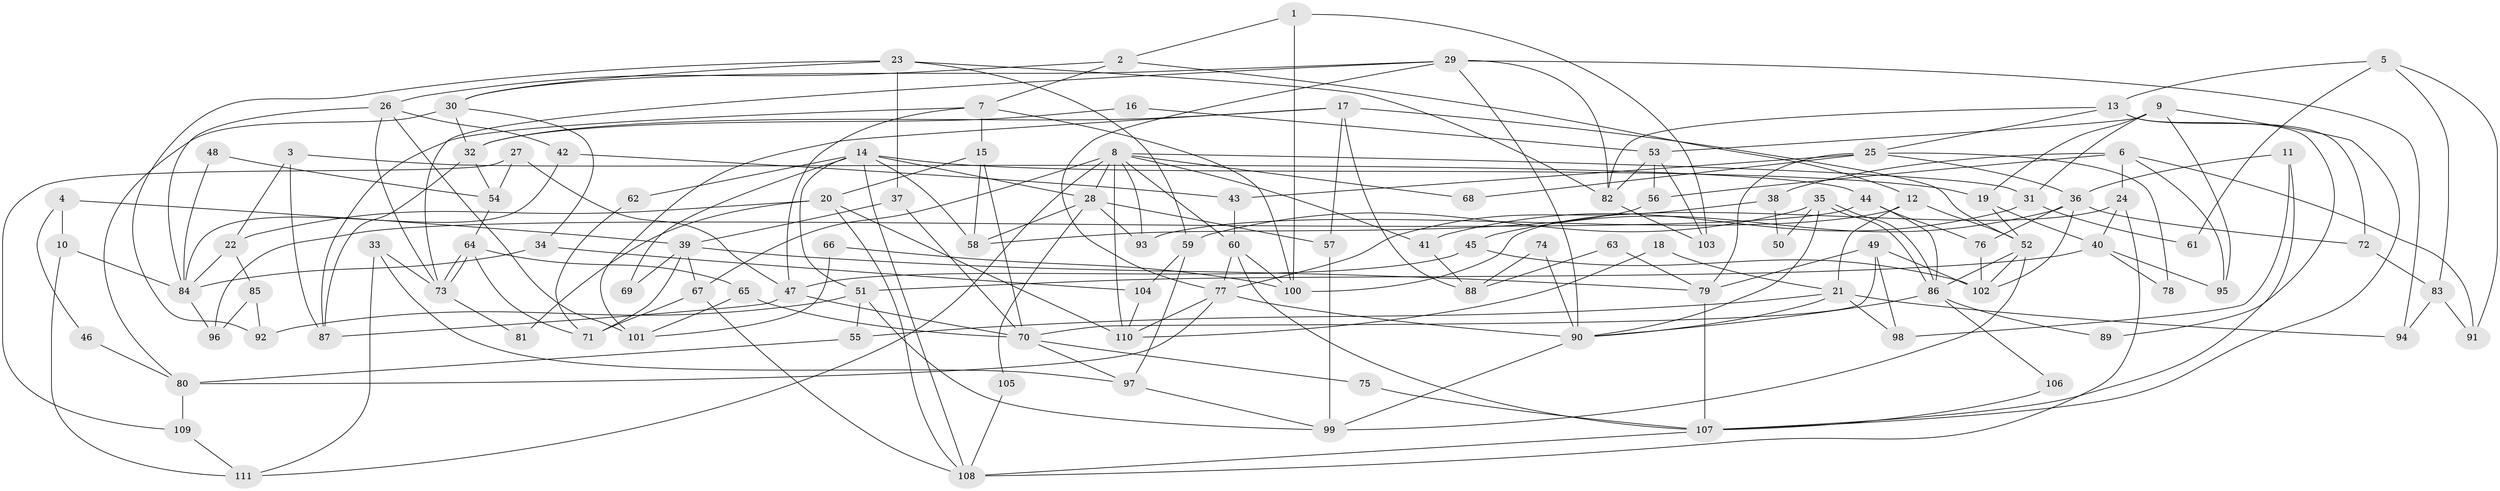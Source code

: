 // coarse degree distribution, {3: 0.22784810126582278, 4: 0.21518987341772153, 6: 0.12658227848101267, 11: 0.012658227848101266, 15: 0.012658227848101266, 9: 0.02531645569620253, 8: 0.012658227848101266, 2: 0.17721518987341772, 5: 0.1518987341772152, 7: 0.02531645569620253, 14: 0.012658227848101266}
// Generated by graph-tools (version 1.1) at 2025/51/03/04/25 22:51:08]
// undirected, 111 vertices, 222 edges
graph export_dot {
  node [color=gray90,style=filled];
  1;
  2;
  3;
  4;
  5;
  6;
  7;
  8;
  9;
  10;
  11;
  12;
  13;
  14;
  15;
  16;
  17;
  18;
  19;
  20;
  21;
  22;
  23;
  24;
  25;
  26;
  27;
  28;
  29;
  30;
  31;
  32;
  33;
  34;
  35;
  36;
  37;
  38;
  39;
  40;
  41;
  42;
  43;
  44;
  45;
  46;
  47;
  48;
  49;
  50;
  51;
  52;
  53;
  54;
  55;
  56;
  57;
  58;
  59;
  60;
  61;
  62;
  63;
  64;
  65;
  66;
  67;
  68;
  69;
  70;
  71;
  72;
  73;
  74;
  75;
  76;
  77;
  78;
  79;
  80;
  81;
  82;
  83;
  84;
  85;
  86;
  87;
  88;
  89;
  90;
  91;
  92;
  93;
  94;
  95;
  96;
  97;
  98;
  99;
  100;
  101;
  102;
  103;
  104;
  105;
  106;
  107;
  108;
  109;
  110;
  111;
  1 -- 103;
  1 -- 2;
  1 -- 100;
  2 -- 26;
  2 -- 12;
  2 -- 7;
  3 -- 87;
  3 -- 22;
  3 -- 44;
  4 -- 10;
  4 -- 39;
  4 -- 46;
  5 -- 13;
  5 -- 91;
  5 -- 61;
  5 -- 83;
  6 -- 95;
  6 -- 24;
  6 -- 38;
  6 -- 56;
  6 -- 91;
  7 -- 100;
  7 -- 15;
  7 -- 47;
  7 -- 87;
  8 -- 110;
  8 -- 28;
  8 -- 31;
  8 -- 41;
  8 -- 60;
  8 -- 67;
  8 -- 68;
  8 -- 93;
  8 -- 111;
  9 -- 19;
  9 -- 53;
  9 -- 31;
  9 -- 95;
  9 -- 107;
  10 -- 84;
  10 -- 111;
  11 -- 36;
  11 -- 107;
  11 -- 98;
  12 -- 52;
  12 -- 21;
  12 -- 93;
  13 -- 72;
  13 -- 82;
  13 -- 25;
  13 -- 89;
  14 -- 28;
  14 -- 108;
  14 -- 19;
  14 -- 51;
  14 -- 58;
  14 -- 62;
  14 -- 69;
  15 -- 70;
  15 -- 20;
  15 -- 58;
  16 -- 32;
  16 -- 53;
  17 -- 57;
  17 -- 52;
  17 -- 32;
  17 -- 88;
  17 -- 101;
  18 -- 21;
  18 -- 110;
  19 -- 52;
  19 -- 40;
  20 -- 108;
  20 -- 22;
  20 -- 81;
  20 -- 110;
  21 -- 98;
  21 -- 90;
  21 -- 55;
  21 -- 94;
  22 -- 84;
  22 -- 85;
  23 -- 30;
  23 -- 59;
  23 -- 37;
  23 -- 82;
  23 -- 92;
  24 -- 40;
  24 -- 108;
  24 -- 100;
  25 -- 36;
  25 -- 43;
  25 -- 68;
  25 -- 78;
  25 -- 79;
  26 -- 73;
  26 -- 101;
  26 -- 42;
  26 -- 84;
  27 -- 47;
  27 -- 54;
  27 -- 109;
  28 -- 58;
  28 -- 93;
  28 -- 57;
  28 -- 105;
  29 -- 77;
  29 -- 90;
  29 -- 30;
  29 -- 73;
  29 -- 82;
  29 -- 94;
  30 -- 80;
  30 -- 32;
  30 -- 34;
  31 -- 41;
  31 -- 61;
  32 -- 54;
  32 -- 87;
  33 -- 97;
  33 -- 73;
  33 -- 111;
  34 -- 84;
  34 -- 104;
  35 -- 90;
  35 -- 86;
  35 -- 86;
  35 -- 50;
  35 -- 59;
  36 -- 45;
  36 -- 76;
  36 -- 72;
  36 -- 102;
  37 -- 70;
  37 -- 39;
  38 -- 77;
  38 -- 50;
  39 -- 79;
  39 -- 67;
  39 -- 69;
  39 -- 71;
  40 -- 51;
  40 -- 78;
  40 -- 95;
  41 -- 88;
  42 -- 43;
  42 -- 84;
  43 -- 60;
  44 -- 96;
  44 -- 76;
  44 -- 86;
  45 -- 102;
  45 -- 47;
  46 -- 80;
  47 -- 87;
  47 -- 70;
  48 -- 54;
  48 -- 84;
  49 -- 70;
  49 -- 79;
  49 -- 98;
  49 -- 102;
  51 -- 99;
  51 -- 55;
  51 -- 92;
  52 -- 102;
  52 -- 86;
  52 -- 99;
  53 -- 56;
  53 -- 82;
  53 -- 103;
  54 -- 64;
  55 -- 80;
  56 -- 58;
  57 -- 99;
  59 -- 104;
  59 -- 97;
  60 -- 100;
  60 -- 77;
  60 -- 107;
  62 -- 71;
  63 -- 88;
  63 -- 79;
  64 -- 73;
  64 -- 73;
  64 -- 71;
  64 -- 65;
  65 -- 70;
  65 -- 101;
  66 -- 101;
  66 -- 100;
  67 -- 71;
  67 -- 108;
  70 -- 97;
  70 -- 75;
  72 -- 83;
  73 -- 81;
  74 -- 90;
  74 -- 88;
  75 -- 107;
  76 -- 102;
  77 -- 80;
  77 -- 90;
  77 -- 110;
  79 -- 107;
  80 -- 109;
  82 -- 103;
  83 -- 94;
  83 -- 91;
  84 -- 96;
  85 -- 92;
  85 -- 96;
  86 -- 89;
  86 -- 90;
  86 -- 106;
  90 -- 99;
  97 -- 99;
  104 -- 110;
  105 -- 108;
  106 -- 107;
  107 -- 108;
  109 -- 111;
}
